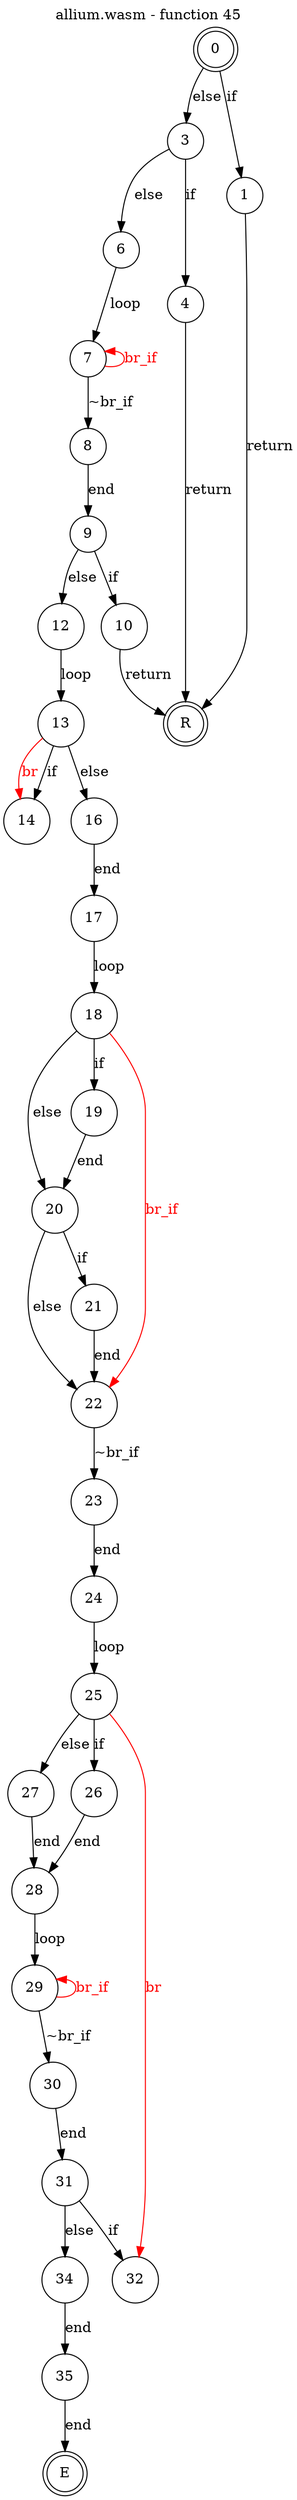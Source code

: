 digraph finite_state_machine {
    label = "allium.wasm - function 45"
    labelloc =  t
    labelfontsize = 16
    labelfontcolor = black
    labelfontname = "Helvetica"
    node [shape = doublecircle]; 0 E R ;
    node [shape = circle];
    0 -> 1[label="if"];
    0 -> 3[label="else"];
    1 -> R[label="return"];
    3 -> 4[label="if"];
    3 -> 6[label="else"];
    4 -> R[label="return"];
    6 -> 7[label="loop"];
    7 -> 8[label="~br_if"];
    7 -> 7[color="red" dir=back fontcolor="red" label="br_if"];
    8 -> 9[label="end"];
    9 -> 10[label="if"];
    9 -> 12[label="else"];
    10 -> R[label="return"];
    12 -> 13[label="loop"];
    13 -> 14[label="if"];
    13 -> 16[label="else"];
    14 -> 13[color="red" dir=back fontcolor="red" label="br"];
    16 -> 17[label="end"];
    17 -> 18[label="loop"];
    18 -> 19[label="if"];
    18 -> 20[label="else"];
    19 -> 20[label="end"];
    20 -> 21[label="if"];
    20 -> 22[label="else"];
    21 -> 22[label="end"];
    22 -> 23[label="~br_if"];
    22 -> 18[color="red" dir=back fontcolor="red" label="br_if"];
    23 -> 24[label="end"];
    24 -> 25[label="loop"];
    25 -> 26[label="if"];
    25 -> 27[label="else"];
    26 -> 28[label="end"];
    27 -> 28[label="end"];
    28 -> 29[label="loop"];
    29 -> 30[label="~br_if"];
    29 -> 29[color="red" dir=back fontcolor="red" label="br_if"];
    30 -> 31[label="end"];
    31 -> 32[label="if"];
    31 -> 34[label="else"];
    32 -> 25[color="red" dir=back fontcolor="red" label="br"];
    34 -> 35[label="end"];
    35 -> E[label="end"];
}
